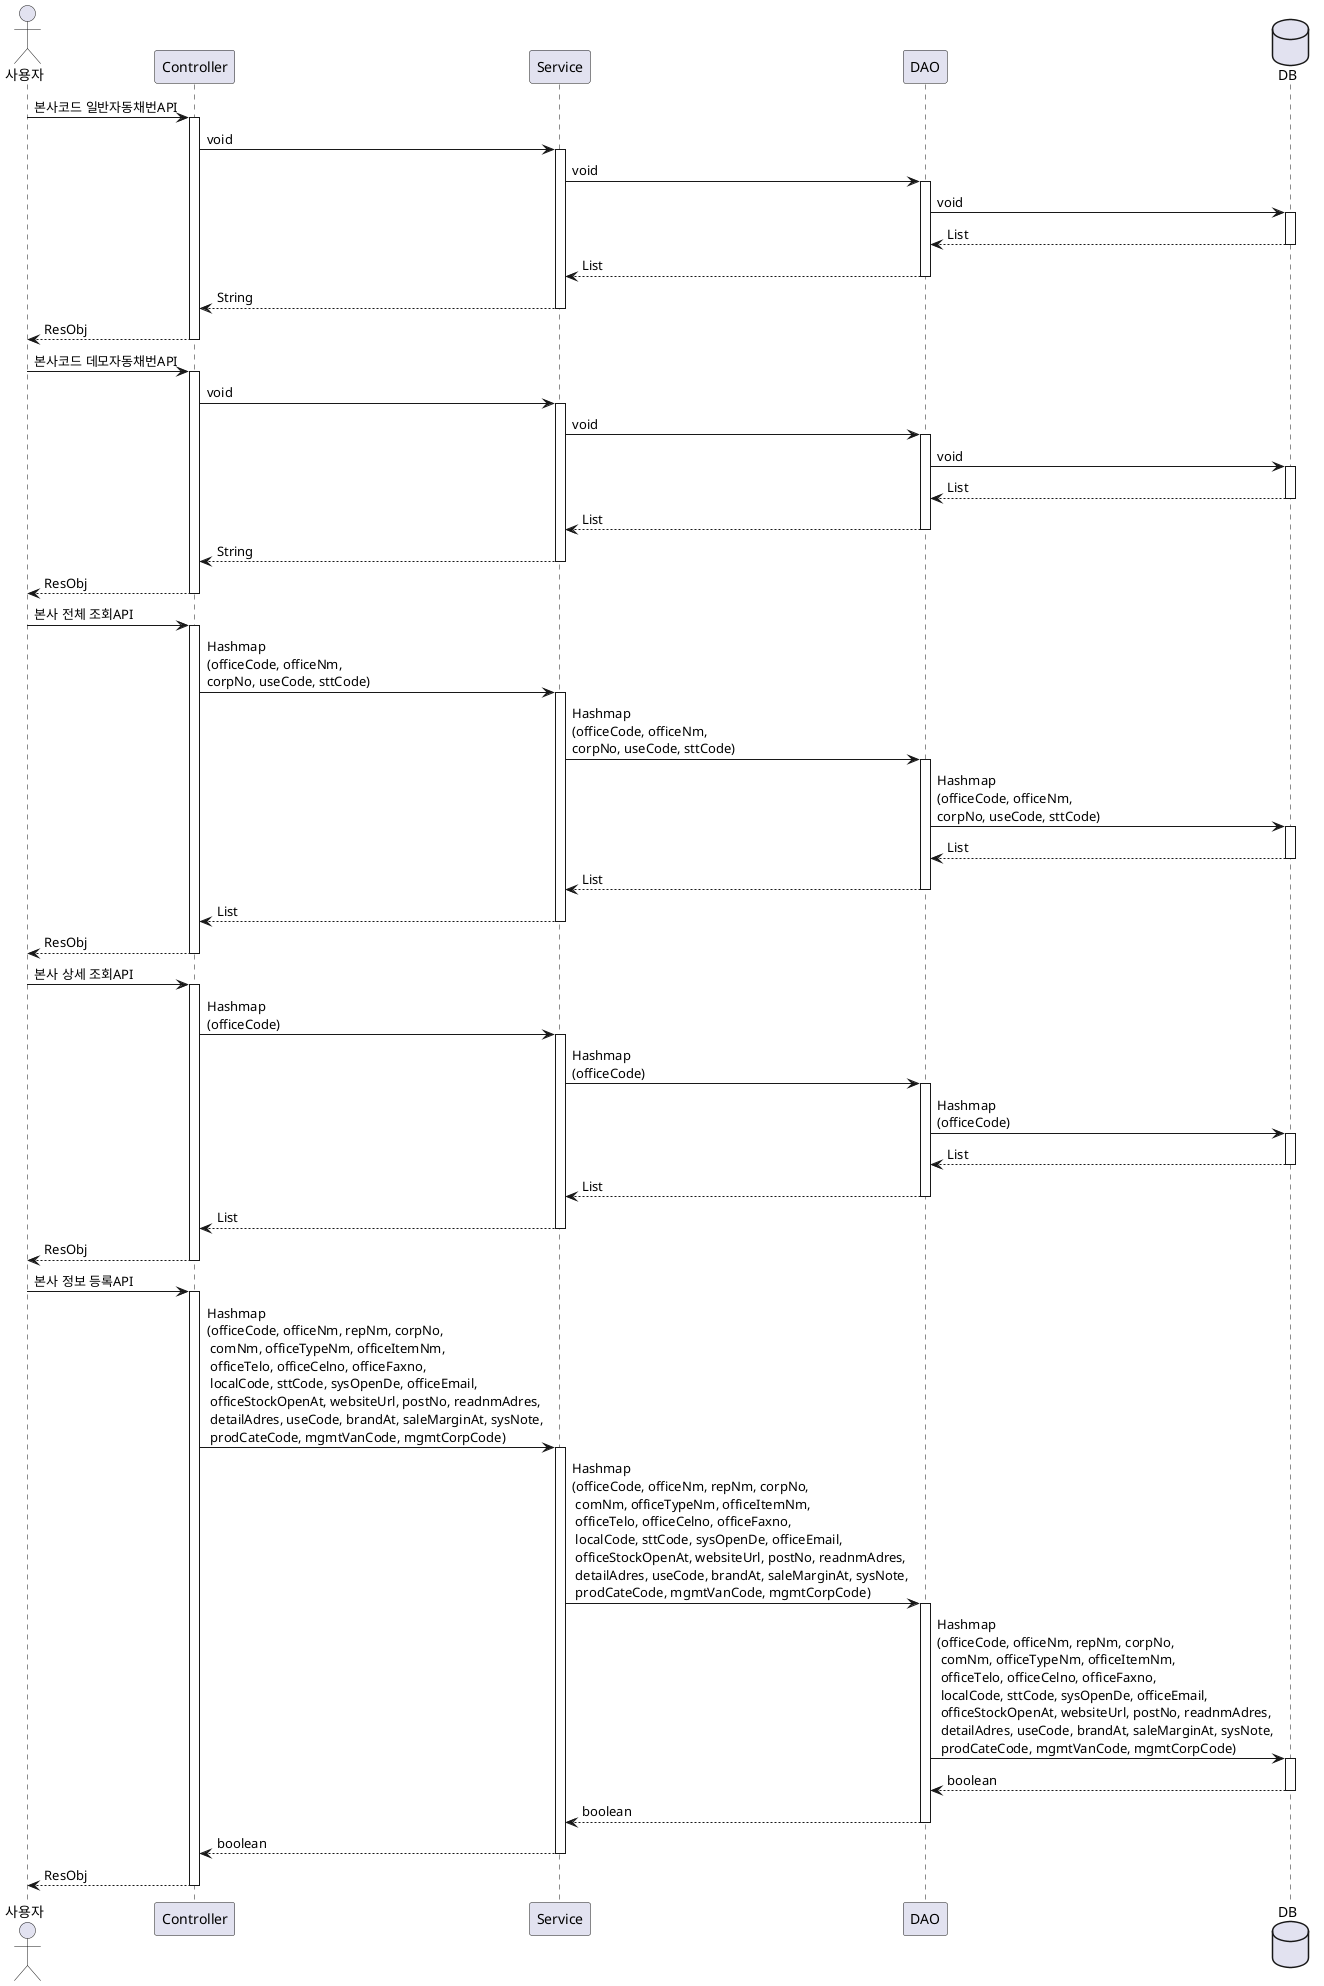 @startuml Sample Sequence

actor "사용자" as user
participant "Controller" as controller
participant "Service" as service
participant "DAO" as dao
database "DB" as db

' API1
user -> controller : 본사코드 일반자동채번API
activate controller
controller -> service : void
activate service
service -> dao: void
activate dao
dao -> db: void
activate db
dao <-- db: List
deactivate db
service <-- dao: List
deactivate dao
controller <-- service: String
deactivate service
user <-- controller: ResObj
deactivate controller

' API2
user -> controller : 본사코드 데모자동채번API
activate controller
controller -> service : void
activate service
service -> dao: void
activate dao
dao -> db: void
activate db
dao <-- db: List
deactivate db
service <-- dao: List
deactivate dao
controller <-- service: String
deactivate service
user <-- controller: ResObj
deactivate controller

' API3
user -> controller : 본사 전체 조회API
activate controller
controller -> service : Hashmap\n(officeCode, officeNm, \ncorpNo, useCode, sttCode)
activate service
service -> dao: Hashmap\n(officeCode, officeNm, \ncorpNo, useCode, sttCode)
activate dao
dao -> db: Hashmap\n(officeCode, officeNm, \ncorpNo, useCode, sttCode)
activate db
dao <-- db: List
deactivate db
service <-- dao: List
deactivate dao
controller <-- service: List
deactivate service
user <-- controller: ResObj
deactivate controller

' API4
user -> controller : 본사 상세 조회API
activate controller
controller -> service : Hashmap\n(officeCode)
activate service
service -> dao: Hashmap\n(officeCode)
activate dao
dao -> db: Hashmap\n(officeCode)
activate db
dao <-- db: List
deactivate db
service <-- dao: List
deactivate dao
controller <-- service: List
deactivate service
user <-- controller: ResObj
deactivate controller

' API5
user -> controller : 본사 정보 등록API
activate controller
controller -> service : Hashmap\n(officeCode, officeNm, repNm, corpNo,\n comNm, officeTypeNm, officeItemNm,\n officeTelo, officeCelno, officeFaxno,\n localCode, sttCode, sysOpenDe, officeEmail,\n officeStockOpenAt, websiteUrl, postNo, readnmAdres,\n detailAdres, useCode, brandAt, saleMarginAt, sysNote,\n prodCateCode, mgmtVanCode, mgmtCorpCode)
activate service
service -> dao: Hashmap\n(officeCode, officeNm, repNm, corpNo,\n comNm, officeTypeNm, officeItemNm,\n officeTelo, officeCelno, officeFaxno,\n localCode, sttCode, sysOpenDe, officeEmail,\n officeStockOpenAt, websiteUrl, postNo, readnmAdres,\n detailAdres, useCode, brandAt, saleMarginAt, sysNote,\n prodCateCode, mgmtVanCode, mgmtCorpCode)
activate dao
dao -> db: Hashmap\n(officeCode, officeNm, repNm, corpNo,\n comNm, officeTypeNm, officeItemNm,\n officeTelo, officeCelno, officeFaxno,\n localCode, sttCode, sysOpenDe, officeEmail,\n officeStockOpenAt, websiteUrl, postNo, readnmAdres,\n detailAdres, useCode, brandAt, saleMarginAt, sysNote,\n prodCateCode, mgmtVanCode, mgmtCorpCode)
activate db
dao <-- db: boolean
deactivate db
service <-- dao: boolean
deactivate dao
controller <-- service: boolean
deactivate service
user <-- controller: ResObj
deactivate controller

@enduml